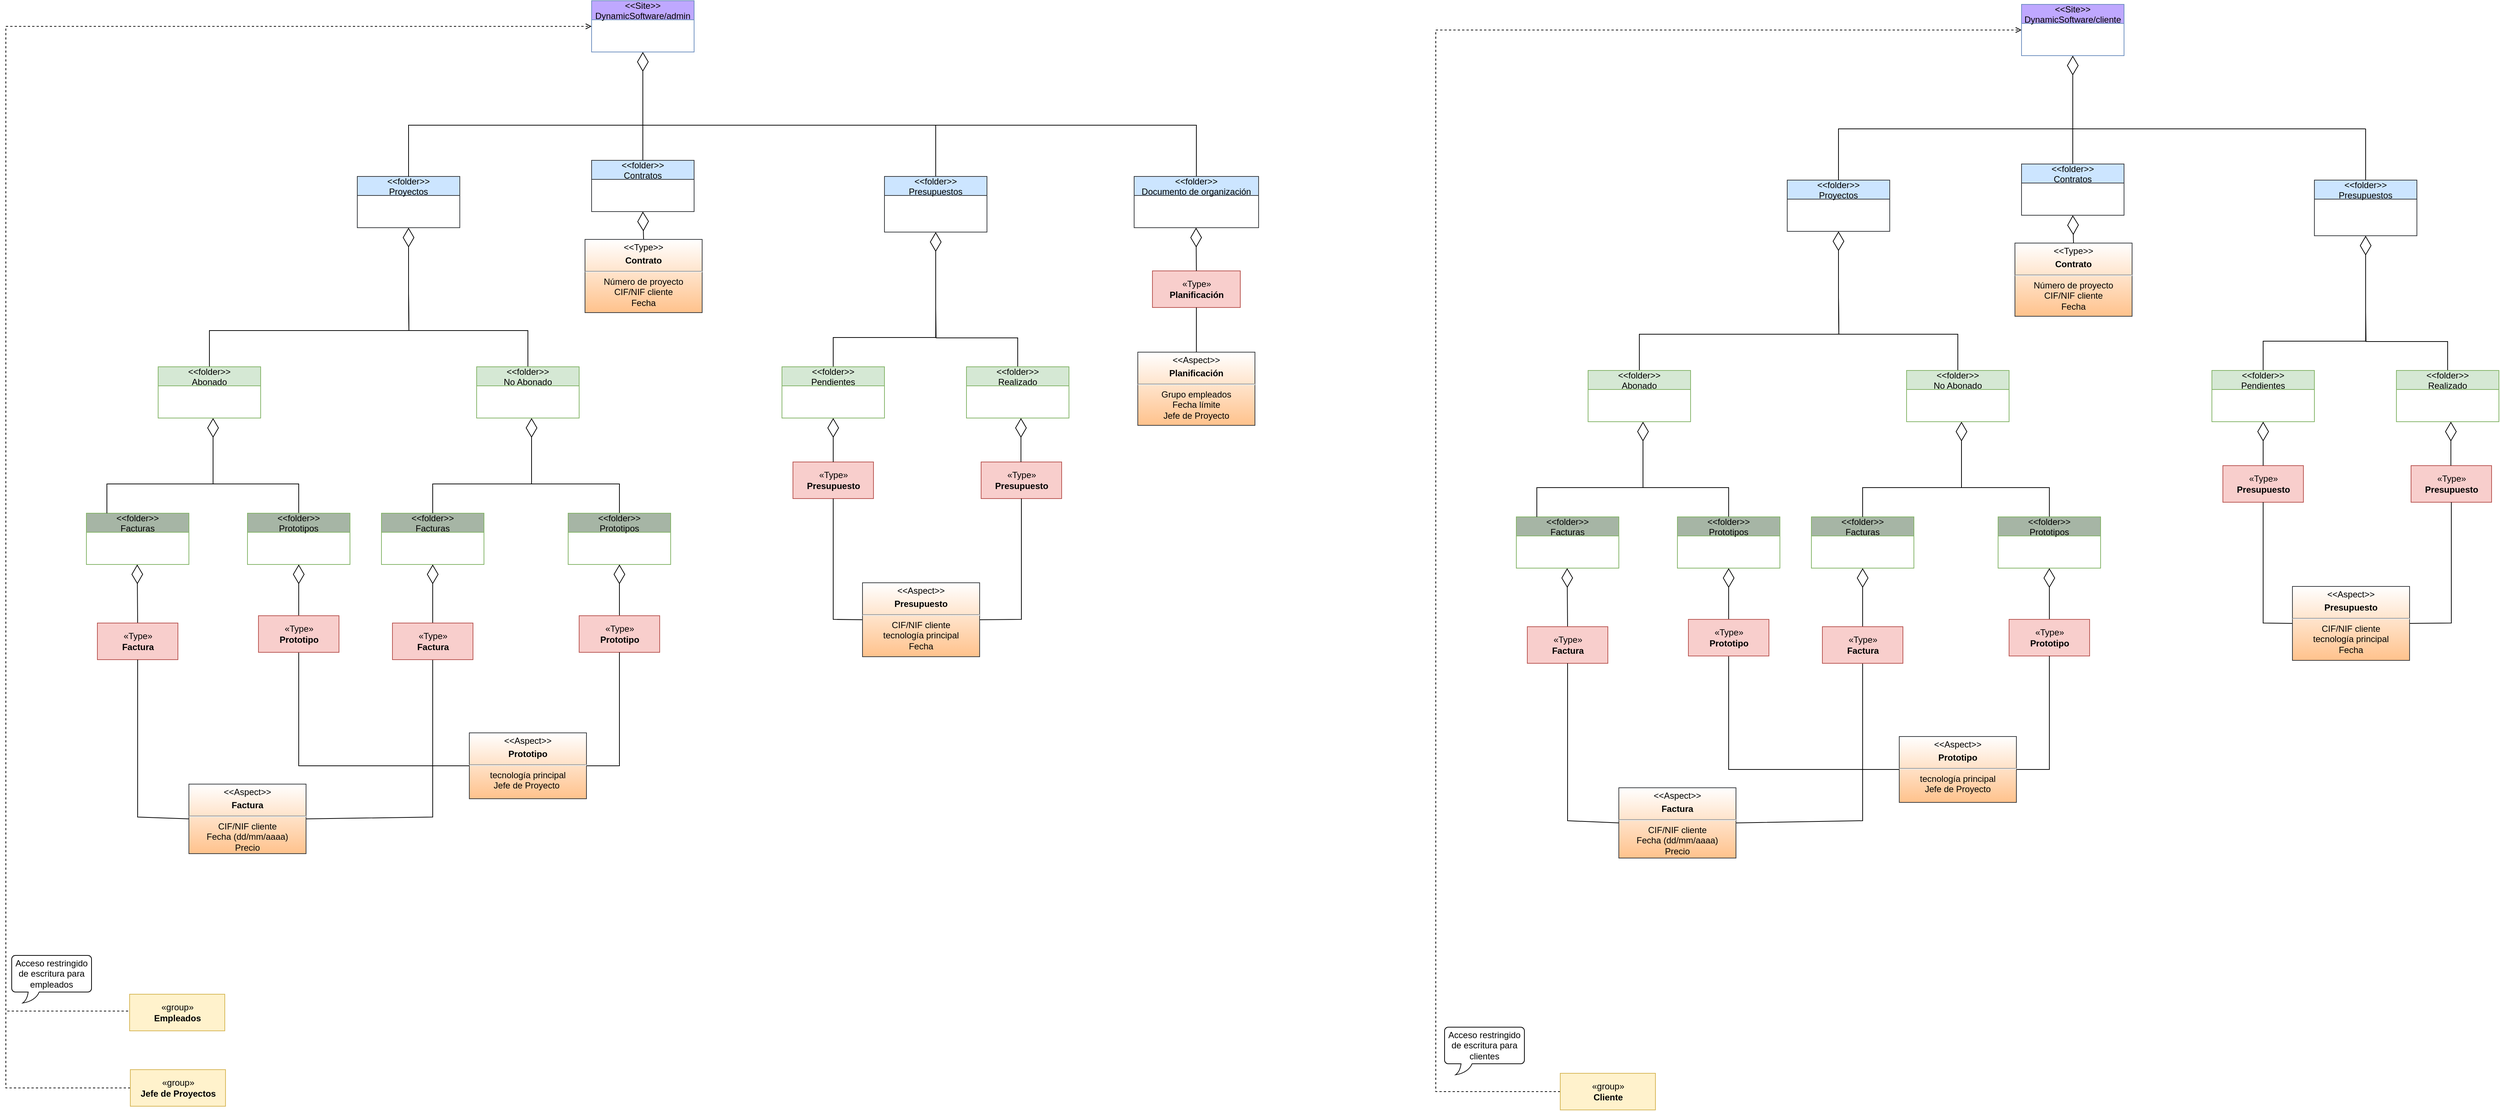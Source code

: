 <mxfile version="15.8.2" type="google"><diagram id="ozQ_3V8YHGxFbDLqrHVU" name="Page-1"><mxGraphModel dx="1838" dy="579" grid="0" gridSize="10" guides="0" tooltips="0" connect="1" arrows="1" fold="1" page="0" pageScale="1" pageWidth="827" pageHeight="1169" math="0" shadow="0"><root><mxCell id="0"/><mxCell id="1" parent="0"/><mxCell id="Ojlecie2-PELevgFupFe-1" value="&lt;&lt;Site&gt;&gt;&#10;DynamicSoftware/admin" style="swimlane;fontStyle=0;childLayout=stackLayout;horizontal=1;startSize=26;fillColor=#BFA8FF;horizontalStack=0;resizeParent=1;resizeParentMax=0;resizeLast=0;collapsible=1;marginBottom=0;strokeColor=#6c8ebf;" parent="1" vertex="1"><mxGeometry x="330" y="120" width="140" height="70" as="geometry"/></mxCell><mxCell id="Ojlecie2-PELevgFupFe-7" value="" style="endArrow=diamondThin;endFill=0;endSize=24;html=1;rounded=0;entryX=0.5;entryY=1;entryDx=0;entryDy=0;exitX=0.5;exitY=0;exitDx=0;exitDy=0;" parent="1" source="Ojlecie2-PELevgFupFe-8" target="Ojlecie2-PELevgFupFe-1" edge="1"><mxGeometry width="160" relative="1" as="geometry"><mxPoint x="400" y="170" as="sourcePoint"/><mxPoint x="560" y="70" as="targetPoint"/></mxGeometry></mxCell><mxCell id="Ojlecie2-PELevgFupFe-8" value="&lt;&lt;folder&gt;&gt;&#10;Contratos" style="swimlane;fontStyle=0;childLayout=stackLayout;horizontal=1;startSize=26;fillColor=#cce5ff;horizontalStack=0;resizeParent=1;resizeParentMax=0;resizeLast=0;collapsible=1;marginBottom=0;strokeColor=#36393d;" parent="1" vertex="1"><mxGeometry x="330" y="338" width="140" height="70" as="geometry"/></mxCell><mxCell id="Ojlecie2-PELevgFupFe-10" value="&lt;&lt;folder&gt;&gt;&#10;Facturas" style="swimlane;fontStyle=0;childLayout=stackLayout;horizontal=1;startSize=26;fillColor=#A6B5A5;horizontalStack=0;resizeParent=1;resizeParentMax=0;resizeLast=0;collapsible=1;marginBottom=0;strokeColor=#82b366;" parent="1" vertex="1"><mxGeometry x="-360" y="820" width="140" height="70" as="geometry"/></mxCell><mxCell id="Ojlecie2-PELevgFupFe-12" value="&lt;&lt;folder&gt;&gt;&#10;Proyectos" style="swimlane;fontStyle=0;childLayout=stackLayout;horizontal=1;startSize=26;fillColor=#cce5ff;horizontalStack=0;resizeParent=1;resizeParentMax=0;resizeLast=0;collapsible=1;marginBottom=0;strokeColor=#36393d;" parent="1" vertex="1"><mxGeometry x="10" y="360" width="140" height="70" as="geometry"/></mxCell><mxCell id="Ojlecie2-PELevgFupFe-15" value="" style="endArrow=none;html=1;edgeStyle=orthogonalEdgeStyle;rounded=0;exitX=0.5;exitY=0;exitDx=0;exitDy=0;" parent="1" source="Ojlecie2-PELevgFupFe-12" edge="1"><mxGeometry relative="1" as="geometry"><mxPoint x="71" y="360" as="sourcePoint"/><mxPoint x="400" y="290" as="targetPoint"/><Array as="points"><mxPoint x="80" y="290"/></Array></mxGeometry></mxCell><mxCell id="OM9FLxqdmIOMm7-vaNHQ-28" style="edgeStyle=orthogonalEdgeStyle;rounded=0;orthogonalLoop=1;jettySize=auto;html=1;exitX=0.5;exitY=0;exitDx=0;exitDy=0;fontSize=18;endArrow=none;endFill=0;" parent="1" source="Ojlecie2-PELevgFupFe-19" edge="1"><mxGeometry relative="1" as="geometry"><mxPoint x="800" y="290" as="targetPoint"/></mxGeometry></mxCell><mxCell id="Ojlecie2-PELevgFupFe-19" value="&lt;&lt;folder&gt;&gt;&#10;Presupuestos" style="swimlane;fontStyle=0;childLayout=stackLayout;horizontal=1;startSize=26;fillColor=#cce5ff;horizontalStack=0;resizeParent=1;resizeParentMax=0;resizeLast=0;collapsible=1;marginBottom=0;strokeColor=#36393d;" parent="1" vertex="1"><mxGeometry x="730" y="360" width="140" height="76" as="geometry"/></mxCell><mxCell id="tTDMQvBNRWzCgu-5UmxQ-47" style="edgeStyle=orthogonalEdgeStyle;rounded=0;orthogonalLoop=1;jettySize=auto;html=1;exitX=0.5;exitY=0;exitDx=0;exitDy=0;endArrow=none;endFill=0;" parent="1" source="Ojlecie2-PELevgFupFe-21" edge="1"><mxGeometry relative="1" as="geometry"><mxPoint x="400" y="290" as="targetPoint"/><Array as="points"><mxPoint x="1156" y="290"/></Array></mxGeometry></mxCell><mxCell id="Ojlecie2-PELevgFupFe-21" value="&lt;&lt;folder&gt;&gt;&#10;Documento de organización" style="swimlane;fontStyle=0;childLayout=stackLayout;horizontal=1;startSize=26;fillColor=#cce5ff;horizontalStack=0;resizeParent=1;resizeParentMax=0;resizeLast=0;collapsible=1;marginBottom=0;strokeColor=#36393d;" parent="1" vertex="1"><mxGeometry x="1071" y="360" width="170" height="70" as="geometry"/></mxCell><mxCell id="Ojlecie2-PELevgFupFe-26" style="rounded=0;orthogonalLoop=1;jettySize=auto;html=1;endArrow=none;endFill=0;" parent="1" edge="1"><mxGeometry relative="1" as="geometry"><mxPoint x="-187" y="780" as="targetPoint"/><mxPoint x="-332" y="820" as="sourcePoint"/><Array as="points"><mxPoint x="-332" y="780"/></Array></mxGeometry></mxCell><mxCell id="Ojlecie2-PELevgFupFe-24" value="" style="endArrow=diamondThin;endFill=0;endSize=24;html=1;rounded=0;entryX=0.5;entryY=1;entryDx=0;entryDy=0;" parent="1" edge="1"><mxGeometry width="160" relative="1" as="geometry"><mxPoint x="-187" y="780" as="sourcePoint"/><mxPoint x="-187" y="690" as="targetPoint"/></mxGeometry></mxCell><mxCell id="Ojlecie2-PELevgFupFe-29" style="rounded=0;orthogonalLoop=1;jettySize=auto;html=1;endArrow=none;endFill=0;exitX=0.5;exitY=0;exitDx=0;exitDy=0;" parent="1" source="Ojlecie2-PELevgFupFe-32" edge="1"><mxGeometry relative="1" as="geometry"><mxPoint x="-187" y="780" as="targetPoint"/><Array as="points"><mxPoint x="-70" y="780"/></Array><mxPoint x="-72" y="830" as="sourcePoint"/></mxGeometry></mxCell><mxCell id="Ojlecie2-PELevgFupFe-32" value="&lt;&lt;folder&gt;&gt;&#10;Prototipos" style="swimlane;fontStyle=0;childLayout=stackLayout;horizontal=1;startSize=26;fillColor=#A6B5A5;horizontalStack=0;resizeParent=1;resizeParentMax=0;resizeLast=0;collapsible=1;marginBottom=0;strokeColor=#82b366;" parent="1" vertex="1"><mxGeometry x="-140" y="820" width="140" height="70" as="geometry"/></mxCell><mxCell id="Ojlecie2-PELevgFupFe-33" value="" style="endArrow=diamondThin;endFill=0;endSize=24;html=1;rounded=0;entryX=0.5;entryY=1;entryDx=0;entryDy=0;exitX=0.5;exitY=0;exitDx=0;exitDy=0;" parent="1" source="tTDMQvBNRWzCgu-5UmxQ-52" edge="1"><mxGeometry width="160" relative="1" as="geometry"><mxPoint x="-290" y="950" as="sourcePoint"/><mxPoint x="-290.59" y="890" as="targetPoint"/></mxGeometry></mxCell><mxCell id="Ojlecie2-PELevgFupFe-34" value="" style="endArrow=diamondThin;endFill=0;endSize=24;html=1;rounded=0;exitX=0.5;exitY=0;exitDx=0;exitDy=0;entryX=0.5;entryY=1;entryDx=0;entryDy=0;" parent="1" source="OM9FLxqdmIOMm7-vaNHQ-13" target="Ojlecie2-PELevgFupFe-32" edge="1"><mxGeometry width="160" relative="1" as="geometry"><mxPoint x="-70" y="950" as="sourcePoint"/><mxPoint x="-77" y="890" as="targetPoint"/></mxGeometry></mxCell><mxCell id="Ojlecie2-PELevgFupFe-36" value="" style="endArrow=diamondThin;endFill=0;endSize=24;html=1;rounded=0;entryX=0.5;entryY=1;entryDx=0;entryDy=0;exitX=0.5;exitY=0;exitDx=0;exitDy=0;" parent="1" source="zuPzJgMuLYjUnz0wZdYG-7" target="Ojlecie2-PELevgFupFe-8" edge="1"><mxGeometry width="160" relative="1" as="geometry"><mxPoint x="401" y="452" as="sourcePoint"/><mxPoint x="399.58" y="430" as="targetPoint"/></mxGeometry></mxCell><mxCell id="Ojlecie2-PELevgFupFe-39" value="«Type»&lt;br&gt;&lt;b&gt;Presupuesto&lt;/b&gt;" style="html=1;fillColor=#f8cecc;strokeColor=#b85450;" parent="1" vertex="1"><mxGeometry x="605" y="750" width="110" height="50" as="geometry"/></mxCell><mxCell id="Ojlecie2-PELevgFupFe-41" value="«Type»&lt;br&gt;&lt;b&gt;Planificación&lt;/b&gt;" style="html=1;fillColor=#f8cecc;strokeColor=#b85450;" parent="1" vertex="1"><mxGeometry x="1096" y="489" width="120" height="50" as="geometry"/></mxCell><mxCell id="Ojlecie2-PELevgFupFe-42" value="" style="endArrow=diamondThin;endFill=0;endSize=24;html=1;rounded=0;entryX=0.5;entryY=1;entryDx=0;entryDy=0;exitX=0.5;exitY=0;exitDx=0;exitDy=0;" parent="1" source="Ojlecie2-PELevgFupFe-41" edge="1"><mxGeometry width="160" relative="1" as="geometry"><mxPoint x="1155.58" y="490" as="sourcePoint"/><mxPoint x="1155.58" y="430" as="targetPoint"/></mxGeometry></mxCell><mxCell id="tTDMQvBNRWzCgu-5UmxQ-15" style="edgeStyle=orthogonalEdgeStyle;rounded=0;orthogonalLoop=1;jettySize=auto;html=1;exitX=0.5;exitY=0;exitDx=0;exitDy=0;endArrow=none;endFill=0;" parent="1" source="tTDMQvBNRWzCgu-5UmxQ-3" edge="1"><mxGeometry relative="1" as="geometry"><mxPoint x="80" y="520" as="targetPoint"/></mxGeometry></mxCell><mxCell id="tTDMQvBNRWzCgu-5UmxQ-3" value="&lt;&lt;folder&gt;&gt;&#10;Abonado" style="swimlane;fontStyle=0;childLayout=stackLayout;horizontal=1;startSize=26;fillColor=#d5e8d4;horizontalStack=0;resizeParent=1;resizeParentMax=0;resizeLast=0;collapsible=1;marginBottom=0;strokeColor=#82b366;" parent="1" vertex="1"><mxGeometry x="-262" y="620" width="140" height="70" as="geometry"/></mxCell><mxCell id="tTDMQvBNRWzCgu-5UmxQ-4" value="&lt;&lt;folder&gt;&gt;&#10;Facturas" style="swimlane;fontStyle=0;childLayout=stackLayout;horizontal=1;startSize=26;fillColor=#A6B5A5;horizontalStack=0;resizeParent=1;resizeParentMax=0;resizeLast=0;collapsible=1;marginBottom=0;strokeColor=#82b366;" parent="1" vertex="1"><mxGeometry x="43" y="820" width="140" height="70" as="geometry"/></mxCell><mxCell id="tTDMQvBNRWzCgu-5UmxQ-5" style="rounded=0;orthogonalLoop=1;jettySize=auto;html=1;endArrow=none;endFill=0;exitX=0.5;exitY=0;exitDx=0;exitDy=0;" parent="1" source="tTDMQvBNRWzCgu-5UmxQ-4" edge="1"><mxGeometry relative="1" as="geometry"><mxPoint x="248" y="780" as="targetPoint"/><mxPoint x="103" y="820" as="sourcePoint"/><Array as="points"><mxPoint x="113" y="780"/></Array></mxGeometry></mxCell><mxCell id="tTDMQvBNRWzCgu-5UmxQ-7" value="" style="endArrow=diamondThin;endFill=0;endSize=24;html=1;rounded=0;entryX=0.5;entryY=1;entryDx=0;entryDy=0;" parent="1" edge="1"><mxGeometry width="160" relative="1" as="geometry"><mxPoint x="248" y="780" as="sourcePoint"/><mxPoint x="248" y="690" as="targetPoint"/></mxGeometry></mxCell><mxCell id="tTDMQvBNRWzCgu-5UmxQ-8" style="rounded=0;orthogonalLoop=1;jettySize=auto;html=1;endArrow=none;endFill=0;exitX=0.5;exitY=0;exitDx=0;exitDy=0;" parent="1" source="tTDMQvBNRWzCgu-5UmxQ-10" edge="1"><mxGeometry relative="1" as="geometry"><mxPoint x="248" y="780" as="targetPoint"/><Array as="points"><mxPoint x="368" y="780"/></Array><mxPoint x="358" y="820" as="sourcePoint"/></mxGeometry></mxCell><mxCell id="tTDMQvBNRWzCgu-5UmxQ-10" value="&lt;&lt;folder&gt;&gt;&#10;Prototipos" style="swimlane;fontStyle=0;childLayout=stackLayout;horizontal=1;startSize=26;fillColor=#A6B5A5;horizontalStack=0;resizeParent=1;resizeParentMax=0;resizeLast=0;collapsible=1;marginBottom=0;strokeColor=#82b366;" parent="1" vertex="1"><mxGeometry x="298" y="820" width="140" height="70" as="geometry"/></mxCell><mxCell id="tTDMQvBNRWzCgu-5UmxQ-11" value="" style="endArrow=diamondThin;endFill=0;endSize=24;html=1;rounded=0;entryX=0.5;entryY=1;entryDx=0;entryDy=0;exitX=0.5;exitY=0;exitDx=0;exitDy=0;" parent="1" source="OM9FLxqdmIOMm7-vaNHQ-15" target="tTDMQvBNRWzCgu-5UmxQ-4" edge="1"><mxGeometry width="160" relative="1" as="geometry"><mxPoint x="113" y="950" as="sourcePoint"/><mxPoint x="258" y="950" as="targetPoint"/></mxGeometry></mxCell><mxCell id="tTDMQvBNRWzCgu-5UmxQ-12" value="" style="endArrow=diamondThin;endFill=0;endSize=24;html=1;rounded=0;entryX=0.5;entryY=1;entryDx=0;entryDy=0;exitX=0.5;exitY=0;exitDx=0;exitDy=0;" parent="1" source="tTDMQvBNRWzCgu-5UmxQ-58" target="tTDMQvBNRWzCgu-5UmxQ-10" edge="1"><mxGeometry width="160" relative="1" as="geometry"><mxPoint x="368" y="950" as="sourcePoint"/><mxPoint x="380" y="910" as="targetPoint"/></mxGeometry></mxCell><mxCell id="tTDMQvBNRWzCgu-5UmxQ-16" style="edgeStyle=orthogonalEdgeStyle;rounded=0;orthogonalLoop=1;jettySize=auto;html=1;exitX=0.5;exitY=0;exitDx=0;exitDy=0;endArrow=none;endFill=0;" parent="1" source="tTDMQvBNRWzCgu-5UmxQ-13" edge="1"><mxGeometry relative="1" as="geometry"><mxPoint x="80" y="520" as="targetPoint"/></mxGeometry></mxCell><mxCell id="tTDMQvBNRWzCgu-5UmxQ-13" value="&lt;&lt;folder&gt;&gt;&#10;No Abonado" style="swimlane;fontStyle=0;childLayout=stackLayout;horizontal=1;startSize=26;fillColor=#d5e8d4;horizontalStack=0;resizeParent=1;resizeParentMax=0;resizeLast=0;collapsible=1;marginBottom=0;strokeColor=#82b366;" parent="1" vertex="1"><mxGeometry x="173" y="620" width="140" height="70" as="geometry"/></mxCell><mxCell id="tTDMQvBNRWzCgu-5UmxQ-14" value="" style="endArrow=diamondThin;endFill=0;endSize=24;html=1;rounded=0;entryX=0.5;entryY=1;entryDx=0;entryDy=0;" parent="1" target="Ojlecie2-PELevgFupFe-12" edge="1"><mxGeometry width="160" relative="1" as="geometry"><mxPoint x="80" y="520" as="sourcePoint"/><mxPoint x="110" y="510" as="targetPoint"/></mxGeometry></mxCell><mxCell id="tTDMQvBNRWzCgu-5UmxQ-42" style="edgeStyle=orthogonalEdgeStyle;rounded=0;orthogonalLoop=1;jettySize=auto;html=1;exitX=0.5;exitY=0;exitDx=0;exitDy=0;endArrow=none;endFill=0;" parent="1" source="tTDMQvBNRWzCgu-5UmxQ-43" edge="1"><mxGeometry relative="1" as="geometry"><mxPoint x="800" y="540" as="targetPoint"/><Array as="points"><mxPoint x="660" y="580"/><mxPoint x="800" y="580"/><mxPoint x="800" y="540"/></Array></mxGeometry></mxCell><mxCell id="tTDMQvBNRWzCgu-5UmxQ-43" value="&lt;&lt;folder&gt;&gt;&#10;Pendientes" style="swimlane;fontStyle=0;childLayout=stackLayout;horizontal=1;startSize=26;fillColor=#d5e8d4;horizontalStack=0;resizeParent=1;resizeParentMax=0;resizeLast=0;collapsible=1;marginBottom=0;strokeColor=#82b366;" parent="1" vertex="1"><mxGeometry x="590" y="620" width="140" height="70" as="geometry"/></mxCell><mxCell id="OM9FLxqdmIOMm7-vaNHQ-27" style="edgeStyle=orthogonalEdgeStyle;rounded=0;orthogonalLoop=1;jettySize=auto;html=1;exitX=0.5;exitY=0;exitDx=0;exitDy=0;fontSize=18;endArrow=none;endFill=0;" parent="1" source="tTDMQvBNRWzCgu-5UmxQ-45" edge="1"><mxGeometry relative="1" as="geometry"><mxPoint x="800" y="540" as="targetPoint"/></mxGeometry></mxCell><mxCell id="tTDMQvBNRWzCgu-5UmxQ-45" value="&lt;&lt;folder&gt;&gt;&#10;Realizado" style="swimlane;fontStyle=0;childLayout=stackLayout;horizontal=1;startSize=26;fillColor=#d5e8d4;horizontalStack=0;resizeParent=1;resizeParentMax=0;resizeLast=0;collapsible=1;marginBottom=0;strokeColor=#82b366;" parent="1" vertex="1"><mxGeometry x="842" y="620" width="140" height="70" as="geometry"/></mxCell><mxCell id="tTDMQvBNRWzCgu-5UmxQ-46" value="" style="endArrow=diamondThin;endFill=0;endSize=24;html=1;rounded=0;entryX=0.5;entryY=1;entryDx=0;entryDy=0;" parent="1" target="Ojlecie2-PELevgFupFe-19" edge="1"><mxGeometry width="160" relative="1" as="geometry"><mxPoint x="800" y="570" as="sourcePoint"/><mxPoint x="680" y="430" as="targetPoint"/></mxGeometry></mxCell><mxCell id="tTDMQvBNRWzCgu-5UmxQ-49" value="" style="endArrow=diamondThin;endFill=0;endSize=24;html=1;rounded=0;entryX=0.5;entryY=1;entryDx=0;entryDy=0;exitX=0.5;exitY=0;exitDx=0;exitDy=0;" parent="1" source="Ojlecie2-PELevgFupFe-39" target="tTDMQvBNRWzCgu-5UmxQ-43" edge="1"><mxGeometry width="160" relative="1" as="geometry"><mxPoint x="549.41" y="750" as="sourcePoint"/><mxPoint x="549.41" y="690" as="targetPoint"/></mxGeometry></mxCell><mxCell id="tTDMQvBNRWzCgu-5UmxQ-50" value="«Type»&lt;br&gt;&lt;b&gt;Presupuesto&lt;/b&gt;" style="html=1;fillColor=#f8cecc;strokeColor=#b85450;" parent="1" vertex="1"><mxGeometry x="862" y="750" width="110" height="50" as="geometry"/></mxCell><mxCell id="tTDMQvBNRWzCgu-5UmxQ-51" value="" style="endArrow=diamondThin;endFill=0;endSize=24;html=1;rounded=0;entryX=0.5;entryY=1;entryDx=0;entryDy=0;" parent="1" edge="1"><mxGeometry width="160" relative="1" as="geometry"><mxPoint x="916.41" y="750" as="sourcePoint"/><mxPoint x="916.41" y="690" as="targetPoint"/></mxGeometry></mxCell><mxCell id="tTDMQvBNRWzCgu-5UmxQ-52" value="«Type»&lt;br&gt;&lt;b&gt;Factura&lt;/b&gt;" style="html=1;fillColor=#f8cecc;strokeColor=#b85450;" parent="1" vertex="1"><mxGeometry x="-345" y="970" width="110" height="50" as="geometry"/></mxCell><mxCell id="tTDMQvBNRWzCgu-5UmxQ-53" value="" style="endArrow=none;endSize=16;endFill=0;html=1;rounded=0;entryX=0;entryY=0.5;entryDx=0;entryDy=0;exitX=0.5;exitY=1;exitDx=0;exitDy=0;" parent="1" source="tTDMQvBNRWzCgu-5UmxQ-52" target="OM9FLxqdmIOMm7-vaNHQ-14" edge="1"><mxGeometry x="0.181" y="2" width="160" relative="1" as="geometry"><mxPoint x="-290" y="1040" as="sourcePoint"/><mxPoint x="-262" y="1060" as="targetPoint"/><Array as="points"><mxPoint x="-290" y="1235"/></Array><mxPoint as="offset"/></mxGeometry></mxCell><mxCell id="tTDMQvBNRWzCgu-5UmxQ-54" value="" style="endArrow=none;endSize=16;endFill=0;html=1;rounded=0;entryX=1;entryY=0.5;entryDx=0;entryDy=0;exitX=0.5;exitY=1;exitDx=0;exitDy=0;" parent="1" source="OM9FLxqdmIOMm7-vaNHQ-15" target="OM9FLxqdmIOMm7-vaNHQ-14" edge="1"><mxGeometry x="0.181" y="2" width="160" relative="1" as="geometry"><mxPoint x="113" y="1040" as="sourcePoint"/><mxPoint x="-150" y="1175" as="targetPoint"/><Array as="points"><mxPoint x="113" y="1235"/></Array><mxPoint as="offset"/></mxGeometry></mxCell><mxCell id="tTDMQvBNRWzCgu-5UmxQ-56" value="" style="endArrow=none;endSize=16;endFill=0;html=1;rounded=0;entryX=0;entryY=0.5;entryDx=0;entryDy=0;exitX=0.5;exitY=1;exitDx=0;exitDy=0;" parent="1" source="Ojlecie2-PELevgFupFe-39" target="OM9FLxqdmIOMm7-vaNHQ-16" edge="1"><mxGeometry x="0.181" y="2" width="160" relative="1" as="geometry"><mxPoint x="545.5" y="800" as="sourcePoint"/><mxPoint x="573.5" y="860" as="targetPoint"/><Array as="points"><mxPoint x="660" y="965"/></Array><mxPoint as="offset"/></mxGeometry></mxCell><mxCell id="tTDMQvBNRWzCgu-5UmxQ-57" value="" style="endArrow=none;endSize=16;endFill=0;html=1;rounded=0;entryX=1;entryY=0.5;entryDx=0;entryDy=0;exitX=0.5;exitY=1;exitDx=0;exitDy=0;" parent="1" source="tTDMQvBNRWzCgu-5UmxQ-50" target="OM9FLxqdmIOMm7-vaNHQ-16" edge="1"><mxGeometry x="0.181" y="2" width="160" relative="1" as="geometry"><mxPoint x="938.5" y="800" as="sourcePoint"/><mxPoint x="685.5" y="975" as="targetPoint"/><Array as="points"><mxPoint x="917" y="965"/></Array><mxPoint as="offset"/></mxGeometry></mxCell><mxCell id="tTDMQvBNRWzCgu-5UmxQ-58" value="«Type»&lt;br&gt;&lt;b&gt;Prototipo&lt;/b&gt;" style="html=1;fillColor=#f8cecc;strokeColor=#b85450;" parent="1" vertex="1"><mxGeometry x="313" y="960" width="110" height="50" as="geometry"/></mxCell><mxCell id="tTDMQvBNRWzCgu-5UmxQ-59" value="" style="endArrow=none;endSize=16;endFill=0;html=1;rounded=0;exitX=0.5;exitY=1;exitDx=0;exitDy=0;entryX=0;entryY=0.5;entryDx=0;entryDy=0;" parent="1" source="OM9FLxqdmIOMm7-vaNHQ-13" target="OM9FLxqdmIOMm7-vaNHQ-12" edge="1"><mxGeometry x="0.181" y="2" width="160" relative="1" as="geometry"><mxPoint x="-70" y="1040" as="sourcePoint"/><mxPoint x="190" y="1100" as="targetPoint"/><Array as="points"><mxPoint x="-70" y="1165"/></Array><mxPoint as="offset"/></mxGeometry></mxCell><mxCell id="tTDMQvBNRWzCgu-5UmxQ-60" value="" style="endArrow=none;endSize=16;endFill=0;html=1;rounded=0;exitX=0.5;exitY=1;exitDx=0;exitDy=0;entryX=1;entryY=0.5;entryDx=0;entryDy=0;" parent="1" source="tTDMQvBNRWzCgu-5UmxQ-58" target="OM9FLxqdmIOMm7-vaNHQ-12" edge="1"><mxGeometry x="0.181" y="2" width="160" relative="1" as="geometry"><mxPoint x="368" y="1040" as="sourcePoint"/><mxPoint x="310" y="1090" as="targetPoint"/><Array as="points"><mxPoint x="368" y="1165"/></Array><mxPoint as="offset"/></mxGeometry></mxCell><mxCell id="O-J7QwQKexIXlAj8NpXR-2" value="" style="endArrow=none;endSize=16;endFill=0;html=1;rounded=0;entryX=0.5;entryY=0;entryDx=0;entryDy=0;exitX=0.5;exitY=1;exitDx=0;exitDy=0;" parent="1" source="Ojlecie2-PELevgFupFe-41" target="OM9FLxqdmIOMm7-vaNHQ-17" edge="1"><mxGeometry x="0.181" y="2" width="160" relative="1" as="geometry"><mxPoint x="936" y="810" as="sourcePoint"/><mxPoint x="1156" y="690" as="targetPoint"/><Array as="points"/><mxPoint as="offset"/></mxGeometry></mxCell><mxCell id="OM9FLxqdmIOMm7-vaNHQ-22" style="edgeStyle=orthogonalEdgeStyle;rounded=0;orthogonalLoop=1;jettySize=auto;html=1;exitX=0;exitY=0.5;exitDx=0;exitDy=0;entryX=0;entryY=0.5;entryDx=0;entryDy=0;dashed=1;fontSize=18;endArrow=open;endFill=0;" parent="1" source="O-J7QwQKexIXlAj8NpXR-3" target="Ojlecie2-PELevgFupFe-1" edge="1"><mxGeometry relative="1" as="geometry"><Array as="points"><mxPoint x="-470" y="1605"/><mxPoint x="-470" y="155"/></Array></mxGeometry></mxCell><mxCell id="O-J7QwQKexIXlAj8NpXR-3" value="«group»&lt;br&gt;&lt;b&gt;Jefe de Proyectos&lt;/b&gt;" style="html=1;fillColor=#fff2cc;strokeColor=#d6b656;" parent="1" vertex="1"><mxGeometry x="-300" y="1580" width="130" height="50" as="geometry"/></mxCell><mxCell id="OM9FLxqdmIOMm7-vaNHQ-12" value="&lt;p style=&quot;margin: 4px 0px 0px ; text-align: center&quot;&gt;&amp;lt;&amp;lt;Aspect&amp;gt;&amp;gt;&lt;/p&gt;&lt;p style=&quot;margin: 4px 0px 0px ; text-align: center&quot;&gt;&lt;b&gt;Prototipo&lt;/b&gt;&lt;/p&gt;&lt;hr&gt;&lt;p style=&quot;margin: 0px ; margin-left: 8px&quot;&gt;&lt;/p&gt;&lt;div style=&quot;text-align: center&quot;&gt;&lt;span&gt;tecnología principal&lt;/span&gt;&lt;/div&gt;&lt;div style=&quot;text-align: center&quot;&gt;&lt;span&gt;Jefe de Proyecto&amp;nbsp;&lt;/span&gt;&lt;/div&gt;&lt;p&gt;&lt;/p&gt;" style="verticalAlign=top;align=left;overflow=fill;fontSize=12;fontFamily=Helvetica;html=1;fillColor=#FFC28C;strokeColor=#36393d;gradientDirection=north;gradientColor=#ffffff;" parent="1" vertex="1"><mxGeometry x="163" y="1120" width="160" height="90" as="geometry"/></mxCell><mxCell id="OM9FLxqdmIOMm7-vaNHQ-13" value="«Type»&lt;br&gt;&lt;b&gt;Prototipo&lt;/b&gt;" style="html=1;fillColor=#f8cecc;strokeColor=#b85450;" parent="1" vertex="1"><mxGeometry x="-125" y="960" width="110" height="50" as="geometry"/></mxCell><mxCell id="OM9FLxqdmIOMm7-vaNHQ-14" value="&lt;p style=&quot;margin: 4px 0px 0px ; text-align: center&quot;&gt;&amp;lt;&amp;lt;Aspect&amp;gt;&amp;gt;&lt;/p&gt;&lt;p style=&quot;margin: 4px 0px 0px ; text-align: center&quot;&gt;&lt;b&gt;Factura&lt;/b&gt;&lt;/p&gt;&lt;hr&gt;&lt;p style=&quot;margin: 0px ; margin-left: 8px&quot;&gt;&lt;/p&gt;&lt;div style=&quot;text-align: center&quot;&gt;&lt;span&gt;CIF/NIF cliente&lt;/span&gt;&lt;/div&gt;&lt;div style=&quot;text-align: center&quot;&gt;&lt;span&gt;Fecha (dd/mm/aaaa)&lt;/span&gt;&lt;/div&gt;&lt;div style=&quot;text-align: center&quot;&gt;&lt;span&gt;Precio&lt;/span&gt;&lt;/div&gt;&lt;p&gt;&lt;/p&gt;" style="verticalAlign=top;align=left;overflow=fill;fontSize=12;fontFamily=Helvetica;html=1;fillColor=#FFC28C;strokeColor=#36393d;gradientDirection=north;gradientColor=#ffffff;" parent="1" vertex="1"><mxGeometry x="-220" y="1190" width="160" height="95" as="geometry"/></mxCell><mxCell id="OM9FLxqdmIOMm7-vaNHQ-15" value="«Type»&lt;br&gt;&lt;b&gt;Factura&lt;/b&gt;" style="html=1;fillColor=#f8cecc;strokeColor=#b85450;" parent="1" vertex="1"><mxGeometry x="58" y="970" width="110" height="50" as="geometry"/></mxCell><mxCell id="OM9FLxqdmIOMm7-vaNHQ-16" value="&lt;p style=&quot;margin: 4px 0px 0px ; text-align: center&quot;&gt;&amp;lt;&amp;lt;Aspect&amp;gt;&amp;gt;&lt;/p&gt;&lt;p style=&quot;margin: 4px 0px 0px ; text-align: center&quot;&gt;&lt;b&gt;Presupuesto&lt;/b&gt;&lt;/p&gt;&lt;hr&gt;&lt;p style=&quot;margin: 0px ; margin-left: 8px&quot;&gt;&lt;/p&gt;&lt;div style=&quot;text-align: center&quot;&gt;&lt;span&gt;CIF/NIF cliente&lt;/span&gt;&lt;/div&gt;&lt;div style=&quot;text-align: center&quot;&gt;&lt;span&gt;tecnología principal&lt;/span&gt;&lt;/div&gt;&lt;div style=&quot;text-align: center&quot;&gt;&lt;span&gt;Fecha&lt;/span&gt;&lt;/div&gt;&lt;p&gt;&lt;/p&gt;" style="verticalAlign=top;align=left;overflow=fill;fontSize=12;fontFamily=Helvetica;html=1;fillColor=#FFC28C;strokeColor=#36393d;gradientDirection=north;gradientColor=#ffffff;" parent="1" vertex="1"><mxGeometry x="700" y="915" width="160" height="101" as="geometry"/></mxCell><mxCell id="OM9FLxqdmIOMm7-vaNHQ-17" value="&lt;p style=&quot;margin: 4px 0px 0px ; text-align: center&quot;&gt;&amp;lt;&amp;lt;Aspect&amp;gt;&amp;gt;&lt;/p&gt;&lt;p style=&quot;margin: 4px 0px 0px ; text-align: center&quot;&gt;&lt;b&gt;Planificación&lt;/b&gt;&lt;/p&gt;&lt;hr&gt;&lt;p style=&quot;margin: 0px ; margin-left: 8px&quot;&gt;&lt;/p&gt;&lt;div style=&quot;text-align: center&quot;&gt;Grupo empleados&lt;/div&gt;&lt;div style=&quot;text-align: center&quot;&gt;&lt;span&gt;Fecha límite&lt;/span&gt;&lt;br&gt;&lt;/div&gt;&lt;div style=&quot;text-align: center&quot;&gt;&lt;span&gt;Jefe de Proyecto&lt;/span&gt;&lt;/div&gt;&lt;p&gt;&lt;/p&gt;" style="verticalAlign=top;align=left;overflow=fill;fontSize=12;fontFamily=Helvetica;html=1;fillColor=#FFC28C;strokeColor=#36393d;gradientDirection=north;gradientColor=#ffffff;" parent="1" vertex="1"><mxGeometry x="1076" y="600" width="160" height="100" as="geometry"/></mxCell><mxCell id="zuPzJgMuLYjUnz0wZdYG-7" value="&lt;p style=&quot;margin: 4px 0px 0px ; text-align: center&quot;&gt;&amp;lt;&amp;lt;Type&amp;gt;&amp;gt;&lt;/p&gt;&lt;p style=&quot;margin: 4px 0px 0px ; text-align: center&quot;&gt;&lt;b&gt;Contrato&lt;/b&gt;&lt;/p&gt;&lt;hr&gt;&lt;p style=&quot;margin: 0px ; margin-left: 8px&quot;&gt;&lt;/p&gt;&lt;div style=&quot;text-align: center&quot;&gt;&lt;span&gt;Número de proyecto&lt;br&gt;&lt;/span&gt;&lt;/div&gt;&lt;div style=&quot;text-align: center&quot;&gt;&lt;span&gt;CIF/NIF cliente&lt;/span&gt;&lt;/div&gt;&lt;div style=&quot;text-align: center&quot;&gt;&lt;span&gt;Fecha&lt;/span&gt;&lt;/div&gt;&lt;p&gt;&lt;/p&gt;" style="verticalAlign=top;align=left;overflow=fill;fontSize=12;fontFamily=Helvetica;html=1;fillColor=#FFC28C;strokeColor=#36393d;gradientDirection=north;gradientColor=#ffffff;" parent="1" vertex="1"><mxGeometry x="321" y="446" width="160" height="100" as="geometry"/></mxCell><mxCell id="kSXcQbk3Dd51G_4jPios-136" value="&lt;&lt;Site&gt;&gt;&#10;DynamicSoftware/cliente" style="swimlane;fontStyle=0;childLayout=stackLayout;horizontal=1;startSize=26;fillColor=#BFA8FF;horizontalStack=0;resizeParent=1;resizeParentMax=0;resizeLast=0;collapsible=1;marginBottom=0;strokeColor=#6c8ebf;" parent="1" vertex="1"><mxGeometry x="2283" y="125" width="140" height="70" as="geometry"/></mxCell><mxCell id="kSXcQbk3Dd51G_4jPios-137" value="" style="endArrow=diamondThin;endFill=0;endSize=24;html=1;rounded=0;entryX=0.5;entryY=1;entryDx=0;entryDy=0;exitX=0.5;exitY=0;exitDx=0;exitDy=0;" parent="1" source="kSXcQbk3Dd51G_4jPios-138" target="kSXcQbk3Dd51G_4jPios-136" edge="1"><mxGeometry width="160" relative="1" as="geometry"><mxPoint x="2353" y="175" as="sourcePoint"/><mxPoint x="2513" y="75" as="targetPoint"/></mxGeometry></mxCell><mxCell id="kSXcQbk3Dd51G_4jPios-138" value="&lt;&lt;folder&gt;&gt;&#10;Contratos" style="swimlane;fontStyle=0;childLayout=stackLayout;horizontal=1;startSize=26;fillColor=#cce5ff;horizontalStack=0;resizeParent=1;resizeParentMax=0;resizeLast=0;collapsible=1;marginBottom=0;strokeColor=#36393d;" parent="1" vertex="1"><mxGeometry x="2283" y="343" width="140" height="70" as="geometry"/></mxCell><mxCell id="kSXcQbk3Dd51G_4jPios-139" value="&lt;&lt;folder&gt;&gt;&#10;Facturas" style="swimlane;fontStyle=0;childLayout=stackLayout;horizontal=1;startSize=26;fillColor=#A6B5A5;horizontalStack=0;resizeParent=1;resizeParentMax=0;resizeLast=0;collapsible=1;marginBottom=0;strokeColor=#82b366;" parent="1" vertex="1"><mxGeometry x="1593" y="825" width="140" height="70" as="geometry"/></mxCell><mxCell id="kSXcQbk3Dd51G_4jPios-140" value="&lt;&lt;folder&gt;&gt;&#10;Proyectos" style="swimlane;fontStyle=0;childLayout=stackLayout;horizontal=1;startSize=26;fillColor=#cce5ff;horizontalStack=0;resizeParent=1;resizeParentMax=0;resizeLast=0;collapsible=1;marginBottom=0;strokeColor=#36393d;" parent="1" vertex="1"><mxGeometry x="1963" y="365" width="140" height="70" as="geometry"/></mxCell><mxCell id="kSXcQbk3Dd51G_4jPios-141" value="" style="endArrow=none;html=1;edgeStyle=orthogonalEdgeStyle;rounded=0;exitX=0.5;exitY=0;exitDx=0;exitDy=0;" parent="1" source="kSXcQbk3Dd51G_4jPios-140" edge="1"><mxGeometry relative="1" as="geometry"><mxPoint x="2024" y="365" as="sourcePoint"/><mxPoint x="2353" y="295" as="targetPoint"/><Array as="points"><mxPoint x="2033" y="295"/></Array></mxGeometry></mxCell><mxCell id="kSXcQbk3Dd51G_4jPios-142" style="edgeStyle=orthogonalEdgeStyle;rounded=0;orthogonalLoop=1;jettySize=auto;html=1;exitX=0.5;exitY=0;exitDx=0;exitDy=0;fontSize=18;endArrow=none;endFill=0;" parent="1" source="kSXcQbk3Dd51G_4jPios-143" edge="1"><mxGeometry relative="1" as="geometry"><mxPoint x="2753" y="295" as="targetPoint"/></mxGeometry></mxCell><mxCell id="kSXcQbk3Dd51G_4jPios-143" value="&lt;&lt;folder&gt;&gt;&#10;Presupuestos" style="swimlane;fontStyle=0;childLayout=stackLayout;horizontal=1;startSize=26;fillColor=#cce5ff;horizontalStack=0;resizeParent=1;resizeParentMax=0;resizeLast=0;collapsible=1;marginBottom=0;strokeColor=#36393d;" parent="1" vertex="1"><mxGeometry x="2683" y="365" width="140" height="76" as="geometry"/></mxCell><mxCell id="kSXcQbk3Dd51G_4jPios-146" style="rounded=0;orthogonalLoop=1;jettySize=auto;html=1;endArrow=none;endFill=0;" parent="1" edge="1"><mxGeometry relative="1" as="geometry"><mxPoint x="1766.0" y="785" as="targetPoint"/><mxPoint x="1621.0" y="825" as="sourcePoint"/><Array as="points"><mxPoint x="1621" y="785"/></Array></mxGeometry></mxCell><mxCell id="kSXcQbk3Dd51G_4jPios-147" value="" style="endArrow=diamondThin;endFill=0;endSize=24;html=1;rounded=0;entryX=0.5;entryY=1;entryDx=0;entryDy=0;" parent="1" edge="1"><mxGeometry width="160" relative="1" as="geometry"><mxPoint x="1766.0" y="785" as="sourcePoint"/><mxPoint x="1766.0" y="695" as="targetPoint"/></mxGeometry></mxCell><mxCell id="kSXcQbk3Dd51G_4jPios-148" style="rounded=0;orthogonalLoop=1;jettySize=auto;html=1;endArrow=none;endFill=0;exitX=0.5;exitY=0;exitDx=0;exitDy=0;" parent="1" source="kSXcQbk3Dd51G_4jPios-149" edge="1"><mxGeometry relative="1" as="geometry"><mxPoint x="1766.0" y="785" as="targetPoint"/><Array as="points"><mxPoint x="1883" y="785"/></Array><mxPoint x="1881" y="835" as="sourcePoint"/></mxGeometry></mxCell><mxCell id="kSXcQbk3Dd51G_4jPios-149" value="&lt;&lt;folder&gt;&gt;&#10;Prototipos" style="swimlane;fontStyle=0;childLayout=stackLayout;horizontal=1;startSize=26;fillColor=#A6B5A5;horizontalStack=0;resizeParent=1;resizeParentMax=0;resizeLast=0;collapsible=1;marginBottom=0;strokeColor=#82b366;" parent="1" vertex="1"><mxGeometry x="1813" y="825" width="140" height="70" as="geometry"/></mxCell><mxCell id="kSXcQbk3Dd51G_4jPios-150" value="" style="endArrow=diamondThin;endFill=0;endSize=24;html=1;rounded=0;entryX=0.5;entryY=1;entryDx=0;entryDy=0;exitX=0.5;exitY=0;exitDx=0;exitDy=0;" parent="1" source="kSXcQbk3Dd51G_4jPios-176" edge="1"><mxGeometry width="160" relative="1" as="geometry"><mxPoint x="1663" y="955" as="sourcePoint"/><mxPoint x="1662.41" y="895" as="targetPoint"/></mxGeometry></mxCell><mxCell id="kSXcQbk3Dd51G_4jPios-151" value="" style="endArrow=diamondThin;endFill=0;endSize=24;html=1;rounded=0;exitX=0.5;exitY=0;exitDx=0;exitDy=0;entryX=0.5;entryY=1;entryDx=0;entryDy=0;" parent="1" source="kSXcQbk3Dd51G_4jPios-188" target="kSXcQbk3Dd51G_4jPios-149" edge="1"><mxGeometry width="160" relative="1" as="geometry"><mxPoint x="1883" y="955" as="sourcePoint"/><mxPoint x="1876" y="895" as="targetPoint"/></mxGeometry></mxCell><mxCell id="kSXcQbk3Dd51G_4jPios-152" value="" style="endArrow=diamondThin;endFill=0;endSize=24;html=1;rounded=0;entryX=0.5;entryY=1;entryDx=0;entryDy=0;exitX=0.5;exitY=0;exitDx=0;exitDy=0;" parent="1" source="kSXcQbk3Dd51G_4jPios-203" target="kSXcQbk3Dd51G_4jPios-138" edge="1"><mxGeometry width="160" relative="1" as="geometry"><mxPoint x="2354" y="457" as="sourcePoint"/><mxPoint x="2352.58" y="435" as="targetPoint"/></mxGeometry></mxCell><mxCell id="kSXcQbk3Dd51G_4jPios-153" value="«Type»&lt;br&gt;&lt;b&gt;Presupuesto&lt;/b&gt;" style="html=1;fillColor=#f8cecc;strokeColor=#b85450;" parent="1" vertex="1"><mxGeometry x="2558" y="755" width="110" height="50" as="geometry"/></mxCell><mxCell id="kSXcQbk3Dd51G_4jPios-156" style="edgeStyle=orthogonalEdgeStyle;rounded=0;orthogonalLoop=1;jettySize=auto;html=1;exitX=0.5;exitY=0;exitDx=0;exitDy=0;endArrow=none;endFill=0;" parent="1" source="kSXcQbk3Dd51G_4jPios-157" edge="1"><mxGeometry relative="1" as="geometry"><mxPoint x="2033" y="525" as="targetPoint"/></mxGeometry></mxCell><mxCell id="kSXcQbk3Dd51G_4jPios-157" value="&lt;&lt;folder&gt;&gt;&#10;Abonado" style="swimlane;fontStyle=0;childLayout=stackLayout;horizontal=1;startSize=26;fillColor=#d5e8d4;horizontalStack=0;resizeParent=1;resizeParentMax=0;resizeLast=0;collapsible=1;marginBottom=0;strokeColor=#82b366;" parent="1" vertex="1"><mxGeometry x="1691" y="625" width="140" height="70" as="geometry"/></mxCell><mxCell id="kSXcQbk3Dd51G_4jPios-158" value="&lt;&lt;folder&gt;&gt;&#10;Facturas" style="swimlane;fontStyle=0;childLayout=stackLayout;horizontal=1;startSize=26;fillColor=#A6B5A5;horizontalStack=0;resizeParent=1;resizeParentMax=0;resizeLast=0;collapsible=1;marginBottom=0;strokeColor=#82b366;" parent="1" vertex="1"><mxGeometry x="1996" y="825" width="140" height="70" as="geometry"/></mxCell><mxCell id="kSXcQbk3Dd51G_4jPios-159" style="rounded=0;orthogonalLoop=1;jettySize=auto;html=1;endArrow=none;endFill=0;exitX=0.5;exitY=0;exitDx=0;exitDy=0;" parent="1" source="kSXcQbk3Dd51G_4jPios-158" edge="1"><mxGeometry relative="1" as="geometry"><mxPoint x="2201" y="785" as="targetPoint"/><mxPoint x="2056" y="825" as="sourcePoint"/><Array as="points"><mxPoint x="2066" y="785"/></Array></mxGeometry></mxCell><mxCell id="kSXcQbk3Dd51G_4jPios-160" value="" style="endArrow=diamondThin;endFill=0;endSize=24;html=1;rounded=0;entryX=0.5;entryY=1;entryDx=0;entryDy=0;" parent="1" edge="1"><mxGeometry width="160" relative="1" as="geometry"><mxPoint x="2201" y="785" as="sourcePoint"/><mxPoint x="2201" y="695" as="targetPoint"/></mxGeometry></mxCell><mxCell id="kSXcQbk3Dd51G_4jPios-161" style="rounded=0;orthogonalLoop=1;jettySize=auto;html=1;endArrow=none;endFill=0;exitX=0.5;exitY=0;exitDx=0;exitDy=0;" parent="1" source="kSXcQbk3Dd51G_4jPios-162" edge="1"><mxGeometry relative="1" as="geometry"><mxPoint x="2201" y="785" as="targetPoint"/><Array as="points"><mxPoint x="2321" y="785"/></Array><mxPoint x="2311" y="825" as="sourcePoint"/></mxGeometry></mxCell><mxCell id="kSXcQbk3Dd51G_4jPios-162" value="&lt;&lt;folder&gt;&gt;&#10;Prototipos" style="swimlane;fontStyle=0;childLayout=stackLayout;horizontal=1;startSize=26;fillColor=#A6B5A5;horizontalStack=0;resizeParent=1;resizeParentMax=0;resizeLast=0;collapsible=1;marginBottom=0;strokeColor=#82b366;" parent="1" vertex="1"><mxGeometry x="2251" y="825" width="140" height="70" as="geometry"/></mxCell><mxCell id="kSXcQbk3Dd51G_4jPios-163" value="" style="endArrow=diamondThin;endFill=0;endSize=24;html=1;rounded=0;entryX=0.5;entryY=1;entryDx=0;entryDy=0;exitX=0.5;exitY=0;exitDx=0;exitDy=0;" parent="1" source="kSXcQbk3Dd51G_4jPios-190" target="kSXcQbk3Dd51G_4jPios-158" edge="1"><mxGeometry width="160" relative="1" as="geometry"><mxPoint x="2066" y="955" as="sourcePoint"/><mxPoint x="2211" y="955" as="targetPoint"/></mxGeometry></mxCell><mxCell id="kSXcQbk3Dd51G_4jPios-164" value="" style="endArrow=diamondThin;endFill=0;endSize=24;html=1;rounded=0;entryX=0.5;entryY=1;entryDx=0;entryDy=0;exitX=0.5;exitY=0;exitDx=0;exitDy=0;" parent="1" source="kSXcQbk3Dd51G_4jPios-181" target="kSXcQbk3Dd51G_4jPios-162" edge="1"><mxGeometry width="160" relative="1" as="geometry"><mxPoint x="2321" y="955" as="sourcePoint"/><mxPoint x="2333" y="915" as="targetPoint"/></mxGeometry></mxCell><mxCell id="kSXcQbk3Dd51G_4jPios-165" style="edgeStyle=orthogonalEdgeStyle;rounded=0;orthogonalLoop=1;jettySize=auto;html=1;exitX=0.5;exitY=0;exitDx=0;exitDy=0;endArrow=none;endFill=0;" parent="1" source="kSXcQbk3Dd51G_4jPios-166" edge="1"><mxGeometry relative="1" as="geometry"><mxPoint x="2033" y="525" as="targetPoint"/></mxGeometry></mxCell><mxCell id="kSXcQbk3Dd51G_4jPios-166" value="&lt;&lt;folder&gt;&gt;&#10;No Abonado" style="swimlane;fontStyle=0;childLayout=stackLayout;horizontal=1;startSize=26;fillColor=#d5e8d4;horizontalStack=0;resizeParent=1;resizeParentMax=0;resizeLast=0;collapsible=1;marginBottom=0;strokeColor=#82b366;" parent="1" vertex="1"><mxGeometry x="2126" y="625" width="140" height="70" as="geometry"/></mxCell><mxCell id="kSXcQbk3Dd51G_4jPios-167" value="" style="endArrow=diamondThin;endFill=0;endSize=24;html=1;rounded=0;entryX=0.5;entryY=1;entryDx=0;entryDy=0;" parent="1" target="kSXcQbk3Dd51G_4jPios-140" edge="1"><mxGeometry width="160" relative="1" as="geometry"><mxPoint x="2033" y="525" as="sourcePoint"/><mxPoint x="2063" y="515" as="targetPoint"/></mxGeometry></mxCell><mxCell id="kSXcQbk3Dd51G_4jPios-168" style="edgeStyle=orthogonalEdgeStyle;rounded=0;orthogonalLoop=1;jettySize=auto;html=1;exitX=0.5;exitY=0;exitDx=0;exitDy=0;endArrow=none;endFill=0;" parent="1" source="kSXcQbk3Dd51G_4jPios-169" edge="1"><mxGeometry relative="1" as="geometry"><mxPoint x="2753" y="545" as="targetPoint"/><Array as="points"><mxPoint x="2613" y="585"/><mxPoint x="2753" y="585"/><mxPoint x="2753" y="545"/></Array></mxGeometry></mxCell><mxCell id="kSXcQbk3Dd51G_4jPios-169" value="&lt;&lt;folder&gt;&gt;&#10;Pendientes" style="swimlane;fontStyle=0;childLayout=stackLayout;horizontal=1;startSize=26;fillColor=#d5e8d4;horizontalStack=0;resizeParent=1;resizeParentMax=0;resizeLast=0;collapsible=1;marginBottom=0;strokeColor=#82b366;" parent="1" vertex="1"><mxGeometry x="2543" y="625" width="140" height="70" as="geometry"/></mxCell><mxCell id="kSXcQbk3Dd51G_4jPios-170" style="edgeStyle=orthogonalEdgeStyle;rounded=0;orthogonalLoop=1;jettySize=auto;html=1;exitX=0.5;exitY=0;exitDx=0;exitDy=0;fontSize=18;endArrow=none;endFill=0;" parent="1" source="kSXcQbk3Dd51G_4jPios-171" edge="1"><mxGeometry relative="1" as="geometry"><mxPoint x="2753" y="545" as="targetPoint"/></mxGeometry></mxCell><mxCell id="kSXcQbk3Dd51G_4jPios-171" value="&lt;&lt;folder&gt;&gt;&#10;Realizado" style="swimlane;fontStyle=0;childLayout=stackLayout;horizontal=1;startSize=26;fillColor=#d5e8d4;horizontalStack=0;resizeParent=1;resizeParentMax=0;resizeLast=0;collapsible=1;marginBottom=0;strokeColor=#82b366;" parent="1" vertex="1"><mxGeometry x="2795" y="625" width="140" height="70" as="geometry"/></mxCell><mxCell id="kSXcQbk3Dd51G_4jPios-172" value="" style="endArrow=diamondThin;endFill=0;endSize=24;html=1;rounded=0;entryX=0.5;entryY=1;entryDx=0;entryDy=0;" parent="1" target="kSXcQbk3Dd51G_4jPios-143" edge="1"><mxGeometry width="160" relative="1" as="geometry"><mxPoint x="2753" y="575" as="sourcePoint"/><mxPoint x="2633" y="435" as="targetPoint"/></mxGeometry></mxCell><mxCell id="kSXcQbk3Dd51G_4jPios-173" value="" style="endArrow=diamondThin;endFill=0;endSize=24;html=1;rounded=0;entryX=0.5;entryY=1;entryDx=0;entryDy=0;exitX=0.5;exitY=0;exitDx=0;exitDy=0;" parent="1" source="kSXcQbk3Dd51G_4jPios-153" target="kSXcQbk3Dd51G_4jPios-169" edge="1"><mxGeometry width="160" relative="1" as="geometry"><mxPoint x="2502.41" y="755" as="sourcePoint"/><mxPoint x="2502.41" y="695" as="targetPoint"/></mxGeometry></mxCell><mxCell id="kSXcQbk3Dd51G_4jPios-174" value="«Type»&lt;br&gt;&lt;b&gt;Presupuesto&lt;/b&gt;" style="html=1;fillColor=#f8cecc;strokeColor=#b85450;" parent="1" vertex="1"><mxGeometry x="2815" y="755" width="110" height="50" as="geometry"/></mxCell><mxCell id="kSXcQbk3Dd51G_4jPios-175" value="" style="endArrow=diamondThin;endFill=0;endSize=24;html=1;rounded=0;entryX=0.5;entryY=1;entryDx=0;entryDy=0;" parent="1" edge="1"><mxGeometry width="160" relative="1" as="geometry"><mxPoint x="2869.41" y="755" as="sourcePoint"/><mxPoint x="2869.41" y="695" as="targetPoint"/></mxGeometry></mxCell><mxCell id="kSXcQbk3Dd51G_4jPios-176" value="«Type»&lt;br&gt;&lt;b&gt;Factura&lt;/b&gt;" style="html=1;fillColor=#f8cecc;strokeColor=#b85450;" parent="1" vertex="1"><mxGeometry x="1608" y="975" width="110" height="50" as="geometry"/></mxCell><mxCell id="kSXcQbk3Dd51G_4jPios-177" value="" style="endArrow=none;endSize=16;endFill=0;html=1;rounded=0;entryX=0;entryY=0.5;entryDx=0;entryDy=0;exitX=0.5;exitY=1;exitDx=0;exitDy=0;" parent="1" source="kSXcQbk3Dd51G_4jPios-176" target="kSXcQbk3Dd51G_4jPios-189" edge="1"><mxGeometry x="0.181" y="2" width="160" relative="1" as="geometry"><mxPoint x="1663" y="1045" as="sourcePoint"/><mxPoint x="1691" y="1065" as="targetPoint"/><Array as="points"><mxPoint x="1663" y="1240"/></Array><mxPoint as="offset"/></mxGeometry></mxCell><mxCell id="kSXcQbk3Dd51G_4jPios-178" value="" style="endArrow=none;endSize=16;endFill=0;html=1;rounded=0;entryX=1;entryY=0.5;entryDx=0;entryDy=0;exitX=0.5;exitY=1;exitDx=0;exitDy=0;" parent="1" source="kSXcQbk3Dd51G_4jPios-190" target="kSXcQbk3Dd51G_4jPios-189" edge="1"><mxGeometry x="0.181" y="2" width="160" relative="1" as="geometry"><mxPoint x="2066" y="1045" as="sourcePoint"/><mxPoint x="1803" y="1180" as="targetPoint"/><Array as="points"><mxPoint x="2066" y="1240"/></Array><mxPoint as="offset"/></mxGeometry></mxCell><mxCell id="kSXcQbk3Dd51G_4jPios-179" value="" style="endArrow=none;endSize=16;endFill=0;html=1;rounded=0;entryX=0;entryY=0.5;entryDx=0;entryDy=0;exitX=0.5;exitY=1;exitDx=0;exitDy=0;" parent="1" source="kSXcQbk3Dd51G_4jPios-153" target="kSXcQbk3Dd51G_4jPios-191" edge="1"><mxGeometry x="0.181" y="2" width="160" relative="1" as="geometry"><mxPoint x="2498.5" y="805" as="sourcePoint"/><mxPoint x="2526.5" y="865" as="targetPoint"/><Array as="points"><mxPoint x="2613" y="970"/></Array><mxPoint as="offset"/></mxGeometry></mxCell><mxCell id="kSXcQbk3Dd51G_4jPios-180" value="" style="endArrow=none;endSize=16;endFill=0;html=1;rounded=0;entryX=1;entryY=0.5;entryDx=0;entryDy=0;exitX=0.5;exitY=1;exitDx=0;exitDy=0;" parent="1" source="kSXcQbk3Dd51G_4jPios-174" target="kSXcQbk3Dd51G_4jPios-191" edge="1"><mxGeometry x="0.181" y="2" width="160" relative="1" as="geometry"><mxPoint x="2891.5" y="805" as="sourcePoint"/><mxPoint x="2638.5" y="980" as="targetPoint"/><Array as="points"><mxPoint x="2870" y="970"/></Array><mxPoint as="offset"/></mxGeometry></mxCell><mxCell id="kSXcQbk3Dd51G_4jPios-181" value="«Type»&lt;br&gt;&lt;b&gt;Prototipo&lt;/b&gt;" style="html=1;fillColor=#f8cecc;strokeColor=#b85450;" parent="1" vertex="1"><mxGeometry x="2266" y="965" width="110" height="50" as="geometry"/></mxCell><mxCell id="kSXcQbk3Dd51G_4jPios-182" value="" style="endArrow=none;endSize=16;endFill=0;html=1;rounded=0;exitX=0.5;exitY=1;exitDx=0;exitDy=0;entryX=0;entryY=0.5;entryDx=0;entryDy=0;" parent="1" source="kSXcQbk3Dd51G_4jPios-188" target="kSXcQbk3Dd51G_4jPios-187" edge="1"><mxGeometry x="0.181" y="2" width="160" relative="1" as="geometry"><mxPoint x="1883" y="1045" as="sourcePoint"/><mxPoint x="2143" y="1105" as="targetPoint"/><Array as="points"><mxPoint x="1883" y="1170"/></Array><mxPoint as="offset"/></mxGeometry></mxCell><mxCell id="kSXcQbk3Dd51G_4jPios-183" value="" style="endArrow=none;endSize=16;endFill=0;html=1;rounded=0;exitX=0.5;exitY=1;exitDx=0;exitDy=0;entryX=1;entryY=0.5;entryDx=0;entryDy=0;" parent="1" source="kSXcQbk3Dd51G_4jPios-181" target="kSXcQbk3Dd51G_4jPios-187" edge="1"><mxGeometry x="0.181" y="2" width="160" relative="1" as="geometry"><mxPoint x="2321" y="1045" as="sourcePoint"/><mxPoint x="2263" y="1095" as="targetPoint"/><Array as="points"><mxPoint x="2321" y="1170"/></Array><mxPoint as="offset"/></mxGeometry></mxCell><mxCell id="kSXcQbk3Dd51G_4jPios-185" style="edgeStyle=orthogonalEdgeStyle;rounded=0;orthogonalLoop=1;jettySize=auto;html=1;exitX=0;exitY=0.5;exitDx=0;exitDy=0;entryX=0;entryY=0.5;entryDx=0;entryDy=0;dashed=1;fontSize=18;endArrow=open;endFill=0;" parent="1" source="kSXcQbk3Dd51G_4jPios-186" target="kSXcQbk3Dd51G_4jPios-136" edge="1"><mxGeometry relative="1" as="geometry"><Array as="points"><mxPoint x="1483" y="1610"/><mxPoint x="1483" y="160"/></Array></mxGeometry></mxCell><mxCell id="kSXcQbk3Dd51G_4jPios-186" value="«group»&lt;br&gt;&lt;b&gt;Cliente&lt;/b&gt;" style="html=1;fillColor=#fff2cc;strokeColor=#d6b656;" parent="1" vertex="1"><mxGeometry x="1653" y="1585" width="130" height="50" as="geometry"/></mxCell><mxCell id="kSXcQbk3Dd51G_4jPios-187" value="&lt;p style=&quot;margin: 4px 0px 0px ; text-align: center&quot;&gt;&amp;lt;&amp;lt;Aspect&amp;gt;&amp;gt;&lt;/p&gt;&lt;p style=&quot;margin: 4px 0px 0px ; text-align: center&quot;&gt;&lt;b&gt;Prototipo&lt;/b&gt;&lt;/p&gt;&lt;hr&gt;&lt;p style=&quot;margin: 0px ; margin-left: 8px&quot;&gt;&lt;/p&gt;&lt;div style=&quot;text-align: center&quot;&gt;&lt;span&gt;tecnología principal&lt;/span&gt;&lt;/div&gt;&lt;div style=&quot;text-align: center&quot;&gt;&lt;span&gt;Jefe de Proyecto&lt;/span&gt;&lt;/div&gt;&lt;p&gt;&lt;/p&gt;" style="verticalAlign=top;align=left;overflow=fill;fontSize=12;fontFamily=Helvetica;html=1;fillColor=#FFC28C;strokeColor=#36393d;gradientDirection=north;gradientColor=#ffffff;" parent="1" vertex="1"><mxGeometry x="2116" y="1125" width="160" height="90" as="geometry"/></mxCell><mxCell id="kSXcQbk3Dd51G_4jPios-188" value="«Type»&lt;br&gt;&lt;b&gt;Prototipo&lt;/b&gt;" style="html=1;fillColor=#f8cecc;strokeColor=#b85450;" parent="1" vertex="1"><mxGeometry x="1828" y="965" width="110" height="50" as="geometry"/></mxCell><mxCell id="kSXcQbk3Dd51G_4jPios-189" value="&lt;p style=&quot;margin: 4px 0px 0px ; text-align: center&quot;&gt;&amp;lt;&amp;lt;Aspect&amp;gt;&amp;gt;&lt;/p&gt;&lt;p style=&quot;margin: 4px 0px 0px ; text-align: center&quot;&gt;&lt;b&gt;Factura&lt;/b&gt;&lt;/p&gt;&lt;hr&gt;&lt;p style=&quot;margin: 0px ; margin-left: 8px&quot;&gt;&lt;/p&gt;&lt;div style=&quot;text-align: center&quot;&gt;&lt;span&gt;CIF/NIF cliente&lt;/span&gt;&lt;/div&gt;&lt;div style=&quot;text-align: center&quot;&gt;&lt;span&gt;Fecha (dd/mm/aaaa)&lt;/span&gt;&lt;/div&gt;&lt;div style=&quot;text-align: center&quot;&gt;Precio&lt;/div&gt;&lt;p&gt;&lt;/p&gt;" style="verticalAlign=top;align=left;overflow=fill;fontSize=12;fontFamily=Helvetica;html=1;fillColor=#FFC28C;strokeColor=#36393d;gradientDirection=north;gradientColor=#ffffff;" parent="1" vertex="1"><mxGeometry x="1733" y="1195" width="160" height="96" as="geometry"/></mxCell><mxCell id="kSXcQbk3Dd51G_4jPios-190" value="«Type»&lt;br&gt;&lt;b&gt;Factura&lt;/b&gt;" style="html=1;fillColor=#f8cecc;strokeColor=#b85450;" parent="1" vertex="1"><mxGeometry x="2011" y="975" width="110" height="50" as="geometry"/></mxCell><mxCell id="kSXcQbk3Dd51G_4jPios-191" value="&lt;p style=&quot;margin: 4px 0px 0px ; text-align: center&quot;&gt;&amp;lt;&amp;lt;Aspect&amp;gt;&amp;gt;&lt;/p&gt;&lt;p style=&quot;margin: 4px 0px 0px ; text-align: center&quot;&gt;&lt;b&gt;Presupuesto&lt;/b&gt;&lt;/p&gt;&lt;hr&gt;&lt;p style=&quot;margin: 0px ; margin-left: 8px&quot;&gt;&lt;/p&gt;&lt;div style=&quot;text-align: center&quot;&gt;&lt;span&gt;CIF/NIF cliente&lt;/span&gt;&lt;/div&gt;&lt;div style=&quot;text-align: center&quot;&gt;&lt;span&gt;tecnología principal&lt;/span&gt;&lt;/div&gt;&lt;div style=&quot;text-align: center&quot;&gt;&lt;span&gt;Fecha&lt;/span&gt;&lt;/div&gt;&lt;p&gt;&lt;/p&gt;" style="verticalAlign=top;align=left;overflow=fill;fontSize=12;fontFamily=Helvetica;html=1;fillColor=#FFC28C;strokeColor=#36393d;gradientDirection=north;gradientColor=#ffffff;" parent="1" vertex="1"><mxGeometry x="2653" y="920" width="160" height="101" as="geometry"/></mxCell><mxCell id="kSXcQbk3Dd51G_4jPios-203" value="&lt;p style=&quot;margin: 4px 0px 0px ; text-align: center&quot;&gt;&amp;lt;&amp;lt;Type&amp;gt;&amp;gt;&lt;/p&gt;&lt;p style=&quot;margin: 4px 0px 0px ; text-align: center&quot;&gt;&lt;b&gt;Contrato&lt;/b&gt;&lt;/p&gt;&lt;hr&gt;&lt;p style=&quot;margin: 0px ; margin-left: 8px&quot;&gt;&lt;/p&gt;&lt;div style=&quot;text-align: center&quot;&gt;&lt;span&gt;Número de proyecto&lt;br&gt;&lt;/span&gt;&lt;/div&gt;&lt;div style=&quot;text-align: center&quot;&gt;&lt;span&gt;CIF/NIF cliente&lt;/span&gt;&lt;/div&gt;&lt;div style=&quot;text-align: center&quot;&gt;&lt;span&gt;Fecha&lt;/span&gt;&lt;/div&gt;&lt;p&gt;&lt;/p&gt;" style="verticalAlign=top;align=left;overflow=fill;fontSize=12;fontFamily=Helvetica;html=1;fillColor=#FFC28C;strokeColor=#36393d;gradientDirection=north;gradientColor=#ffffff;" parent="1" vertex="1"><mxGeometry x="2274" y="451" width="160" height="100" as="geometry"/></mxCell><mxCell id="kSXcQbk3Dd51G_4jPios-207" value="" style="endArrow=none;html=1;rounded=0;" parent="1" edge="1"><mxGeometry width="50" height="50" relative="1" as="geometry"><mxPoint x="2353" y="295" as="sourcePoint"/><mxPoint x="2753" y="295" as="targetPoint"/></mxGeometry></mxCell><mxCell id="qEIwEG6O1203BlfRciay-2" value="" style="endArrow=none;dashed=1;html=1;rounded=0;" parent="1" edge="1"><mxGeometry width="50" height="50" relative="1" as="geometry"><mxPoint x="-468" y="1500" as="sourcePoint"/><mxPoint x="-302" y="1500" as="targetPoint"/></mxGeometry></mxCell><mxCell id="qEIwEG6O1203BlfRciay-3" value="«group»&lt;br&gt;&lt;b&gt;Empleados&lt;/b&gt;" style="html=1;fillColor=#fff2cc;strokeColor=#d6b656;" parent="1" vertex="1"><mxGeometry x="-301" y="1477" width="130" height="50" as="geometry"/></mxCell><mxCell id="qEIwEG6O1203BlfRciay-5" value="Acceso restringido de escritura para empleados" style="whiteSpace=wrap;html=1;shape=mxgraph.basic.roundRectCallout;dx=30;dy=15;size=5;boundedLbl=1;align=center;" parent="1" vertex="1"><mxGeometry x="-462" y="1424" width="109" height="65" as="geometry"/></mxCell><mxCell id="qEIwEG6O1203BlfRciay-6" value="Acceso restringido de escritura para clientes" style="whiteSpace=wrap;html=1;shape=mxgraph.basic.roundRectCallout;dx=30;dy=15;size=5;boundedLbl=1;align=center;" parent="1" vertex="1"><mxGeometry x="1495" y="1522" width="109" height="65" as="geometry"/></mxCell></root></mxGraphModel></diagram></mxfile>